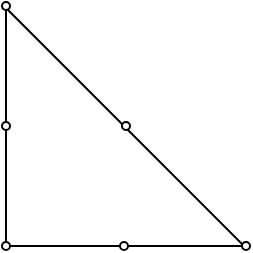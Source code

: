 <mxfile version="27.2.0">
  <diagram name="第 1 页" id="SAa0V_dGnNZgj1_m1_-2">
    <mxGraphModel dx="1042" dy="599" grid="1" gridSize="10" guides="1" tooltips="1" connect="1" arrows="1" fold="1" page="1" pageScale="1" pageWidth="827" pageHeight="1169" math="0" shadow="0">
      <root>
        <mxCell id="0" />
        <mxCell id="1" parent="0" />
        <mxCell id="xBVjhFJFjN-JBsFsi6ET-2" value="" style="verticalLabelPosition=bottom;verticalAlign=top;html=1;shape=mxgraph.basic.orthogonal_triangle;fillColor=none;" parent="1" vertex="1">
          <mxGeometry x="360" y="241" width="119" height="119" as="geometry" />
        </mxCell>
        <mxCell id="BlKJdgy9hVPK1SEFYLWn-2" value="" style="ellipse;whiteSpace=wrap;html=1;aspect=fixed;" parent="1" vertex="1">
          <mxGeometry x="358" y="238" width="4" height="4" as="geometry" />
        </mxCell>
        <mxCell id="BlKJdgy9hVPK1SEFYLWn-34" value="" style="ellipse;whiteSpace=wrap;html=1;aspect=fixed;" parent="1" vertex="1">
          <mxGeometry x="358" y="358" width="4" height="4" as="geometry" />
        </mxCell>
        <mxCell id="xBVjhFJFjN-JBsFsi6ET-3" value="" style="ellipse;whiteSpace=wrap;html=1;aspect=fixed;" parent="1" vertex="1">
          <mxGeometry x="478" y="358" width="4" height="4" as="geometry" />
        </mxCell>
        <mxCell id="xBVjhFJFjN-JBsFsi6ET-4" value="" style="ellipse;whiteSpace=wrap;html=1;aspect=fixed;" parent="1" vertex="1">
          <mxGeometry x="358" y="298" width="4" height="4" as="geometry" />
        </mxCell>
        <mxCell id="xBVjhFJFjN-JBsFsi6ET-5" value="" style="ellipse;whiteSpace=wrap;html=1;aspect=fixed;" parent="1" vertex="1">
          <mxGeometry x="418" y="298" width="4" height="4" as="geometry" />
        </mxCell>
        <mxCell id="xBVjhFJFjN-JBsFsi6ET-6" value="" style="ellipse;whiteSpace=wrap;html=1;aspect=fixed;" parent="1" vertex="1">
          <mxGeometry x="417" y="358" width="4" height="4" as="geometry" />
        </mxCell>
      </root>
    </mxGraphModel>
  </diagram>
</mxfile>
